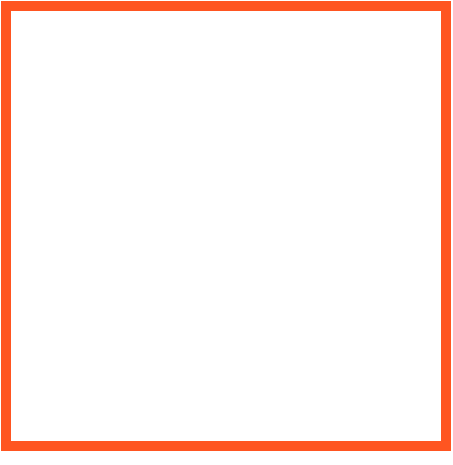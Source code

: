 <mxfile version="12.1.0" type="github" pages="1"><diagram id="DaD55s88CtGr9YhsVSGM" name="Страница 1"><mxGraphModel dx="472" dy="525" grid="1" gridSize="10" guides="1" tooltips="1" connect="1" arrows="1" fold="1" page="1" pageScale="1" pageWidth="827" pageHeight="1169" math="0" shadow="0"><root><mxCell id="0"/><mxCell id="1" parent="0"/><mxCell id="08rqoB8bnczH047IDWzb-1" value="" style="whiteSpace=wrap;html=1;aspect=fixed;strokeColor=#FF5521;strokeWidth=5;" vertex="1" parent="1"><mxGeometry x="40" y="50" width="220" height="220" as="geometry"/></mxCell><mxCell id="08rqoB8bnczH047IDWzb-2" style="edgeStyle=orthogonalEdgeStyle;rounded=0;orthogonalLoop=1;jettySize=auto;html=1;exitX=0.5;exitY=1;exitDx=0;exitDy=0;" edge="1" parent="1" source="08rqoB8bnczH047IDWzb-1" target="08rqoB8bnczH047IDWzb-1"><mxGeometry relative="1" as="geometry"/></mxCell></root></mxGraphModel></diagram></mxfile>